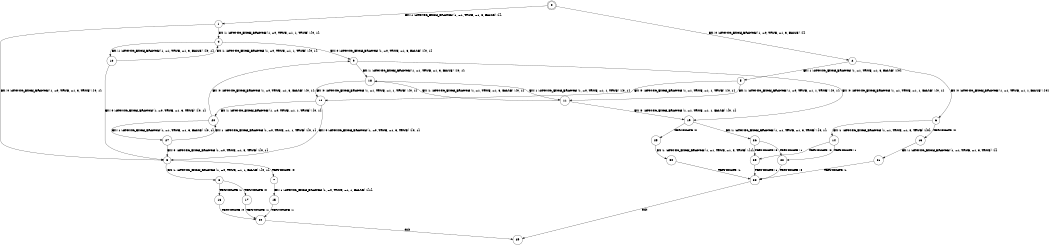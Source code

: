 digraph BCG {
size = "7, 10.5";
center = TRUE;
node [shape = circle];
0 [peripheries = 2];
0 -> 1 [label = "EX !1 !ATOMIC_EXCH_BRANCH (1, +1, TRUE, +1, 3, FALSE) !{}"];
0 -> 2 [label = "EX !0 !ATOMIC_EXCH_BRANCH (1, +0, TRUE, +1, 3, FALSE) !{}"];
1 -> 3 [label = "EX !0 !ATOMIC_EXCH_BRANCH (1, +0, TRUE, +1, 3, TRUE) !{0, 1}"];
1 -> 4 [label = "EX !1 !ATOMIC_EXCH_BRANCH (1, +0, TRUE, +1, 1, TRUE) !{0, 1}"];
2 -> 5 [label = "EX !1 !ATOMIC_EXCH_BRANCH (1, +1, TRUE, +1, 3, FALSE) !{0}"];
2 -> 6 [label = "EX !0 !ATOMIC_EXCH_BRANCH (1, +1, TRUE, +1, 1, FALSE) !{0}"];
3 -> 7 [label = "TERMINATE !0"];
3 -> 8 [label = "EX !1 !ATOMIC_EXCH_BRANCH (1, +0, TRUE, +1, 1, FALSE) !{0, 1}"];
4 -> 9 [label = "EX !0 !ATOMIC_EXCH_BRANCH (1, +0, TRUE, +1, 3, FALSE) !{0, 1}"];
4 -> 10 [label = "EX !1 !ATOMIC_EXCH_BRANCH (1, +1, TRUE, +1, 3, FALSE) !{0, 1}"];
5 -> 11 [label = "EX !1 !ATOMIC_EXCH_BRANCH (1, +0, TRUE, +1, 1, TRUE) !{0, 1}"];
5 -> 12 [label = "EX !0 !ATOMIC_EXCH_BRANCH (1, +1, TRUE, +1, 1, TRUE) !{0, 1}"];
6 -> 13 [label = "TERMINATE !0"];
6 -> 14 [label = "EX !1 !ATOMIC_EXCH_BRANCH (1, +1, TRUE, +1, 3, TRUE) !{0}"];
7 -> 15 [label = "EX !1 !ATOMIC_EXCH_BRANCH (1, +0, TRUE, +1, 1, FALSE) !{1}"];
8 -> 16 [label = "TERMINATE !1"];
8 -> 17 [label = "TERMINATE !0"];
9 -> 18 [label = "EX !1 !ATOMIC_EXCH_BRANCH (1, +1, TRUE, +1, 3, FALSE) !{0, 1}"];
9 -> 19 [label = "EX !0 !ATOMIC_EXCH_BRANCH (1, +1, TRUE, +1, 1, FALSE) !{0, 1}"];
10 -> 3 [label = "EX !0 !ATOMIC_EXCH_BRANCH (1, +0, TRUE, +1, 3, TRUE) !{0, 1}"];
10 -> 4 [label = "EX !1 !ATOMIC_EXCH_BRANCH (1, +0, TRUE, +1, 1, TRUE) !{0, 1}"];
11 -> 18 [label = "EX !1 !ATOMIC_EXCH_BRANCH (1, +1, TRUE, +1, 3, FALSE) !{0, 1}"];
11 -> 19 [label = "EX !0 !ATOMIC_EXCH_BRANCH (1, +1, TRUE, +1, 1, FALSE) !{0, 1}"];
12 -> 20 [label = "EX !1 !ATOMIC_EXCH_BRANCH (1, +0, TRUE, +1, 1, TRUE) !{0, 1}"];
12 -> 3 [label = "EX !0 !ATOMIC_EXCH_BRANCH (1, +0, TRUE, +1, 3, TRUE) !{0, 1}"];
13 -> 21 [label = "EX !1 !ATOMIC_EXCH_BRANCH (1, +1, TRUE, +1, 3, TRUE) !{}"];
14 -> 22 [label = "TERMINATE !1"];
14 -> 23 [label = "TERMINATE !0"];
15 -> 24 [label = "TERMINATE !1"];
16 -> 24 [label = "TERMINATE !0"];
17 -> 24 [label = "TERMINATE !1"];
18 -> 11 [label = "EX !1 !ATOMIC_EXCH_BRANCH (1, +0, TRUE, +1, 1, TRUE) !{0, 1}"];
18 -> 12 [label = "EX !0 !ATOMIC_EXCH_BRANCH (1, +1, TRUE, +1, 1, TRUE) !{0, 1}"];
19 -> 25 [label = "TERMINATE !0"];
19 -> 26 [label = "EX !1 !ATOMIC_EXCH_BRANCH (1, +1, TRUE, +1, 3, TRUE) !{0, 1}"];
20 -> 27 [label = "EX !1 !ATOMIC_EXCH_BRANCH (1, +1, TRUE, +1, 3, FALSE) !{0, 1}"];
20 -> 9 [label = "EX !0 !ATOMIC_EXCH_BRANCH (1, +0, TRUE, +1, 3, FALSE) !{0, 1}"];
21 -> 28 [label = "TERMINATE !1"];
22 -> 28 [label = "TERMINATE !0"];
23 -> 28 [label = "TERMINATE !1"];
24 -> 29 [label = "exit"];
25 -> 30 [label = "EX !1 !ATOMIC_EXCH_BRANCH (1, +1, TRUE, +1, 3, TRUE) !{1}"];
26 -> 22 [label = "TERMINATE !1"];
26 -> 23 [label = "TERMINATE !0"];
27 -> 20 [label = "EX !1 !ATOMIC_EXCH_BRANCH (1, +0, TRUE, +1, 1, TRUE) !{0, 1}"];
27 -> 3 [label = "EX !0 !ATOMIC_EXCH_BRANCH (1, +0, TRUE, +1, 3, TRUE) !{0, 1}"];
28 -> 29 [label = "exit"];
30 -> 28 [label = "TERMINATE !1"];
}
